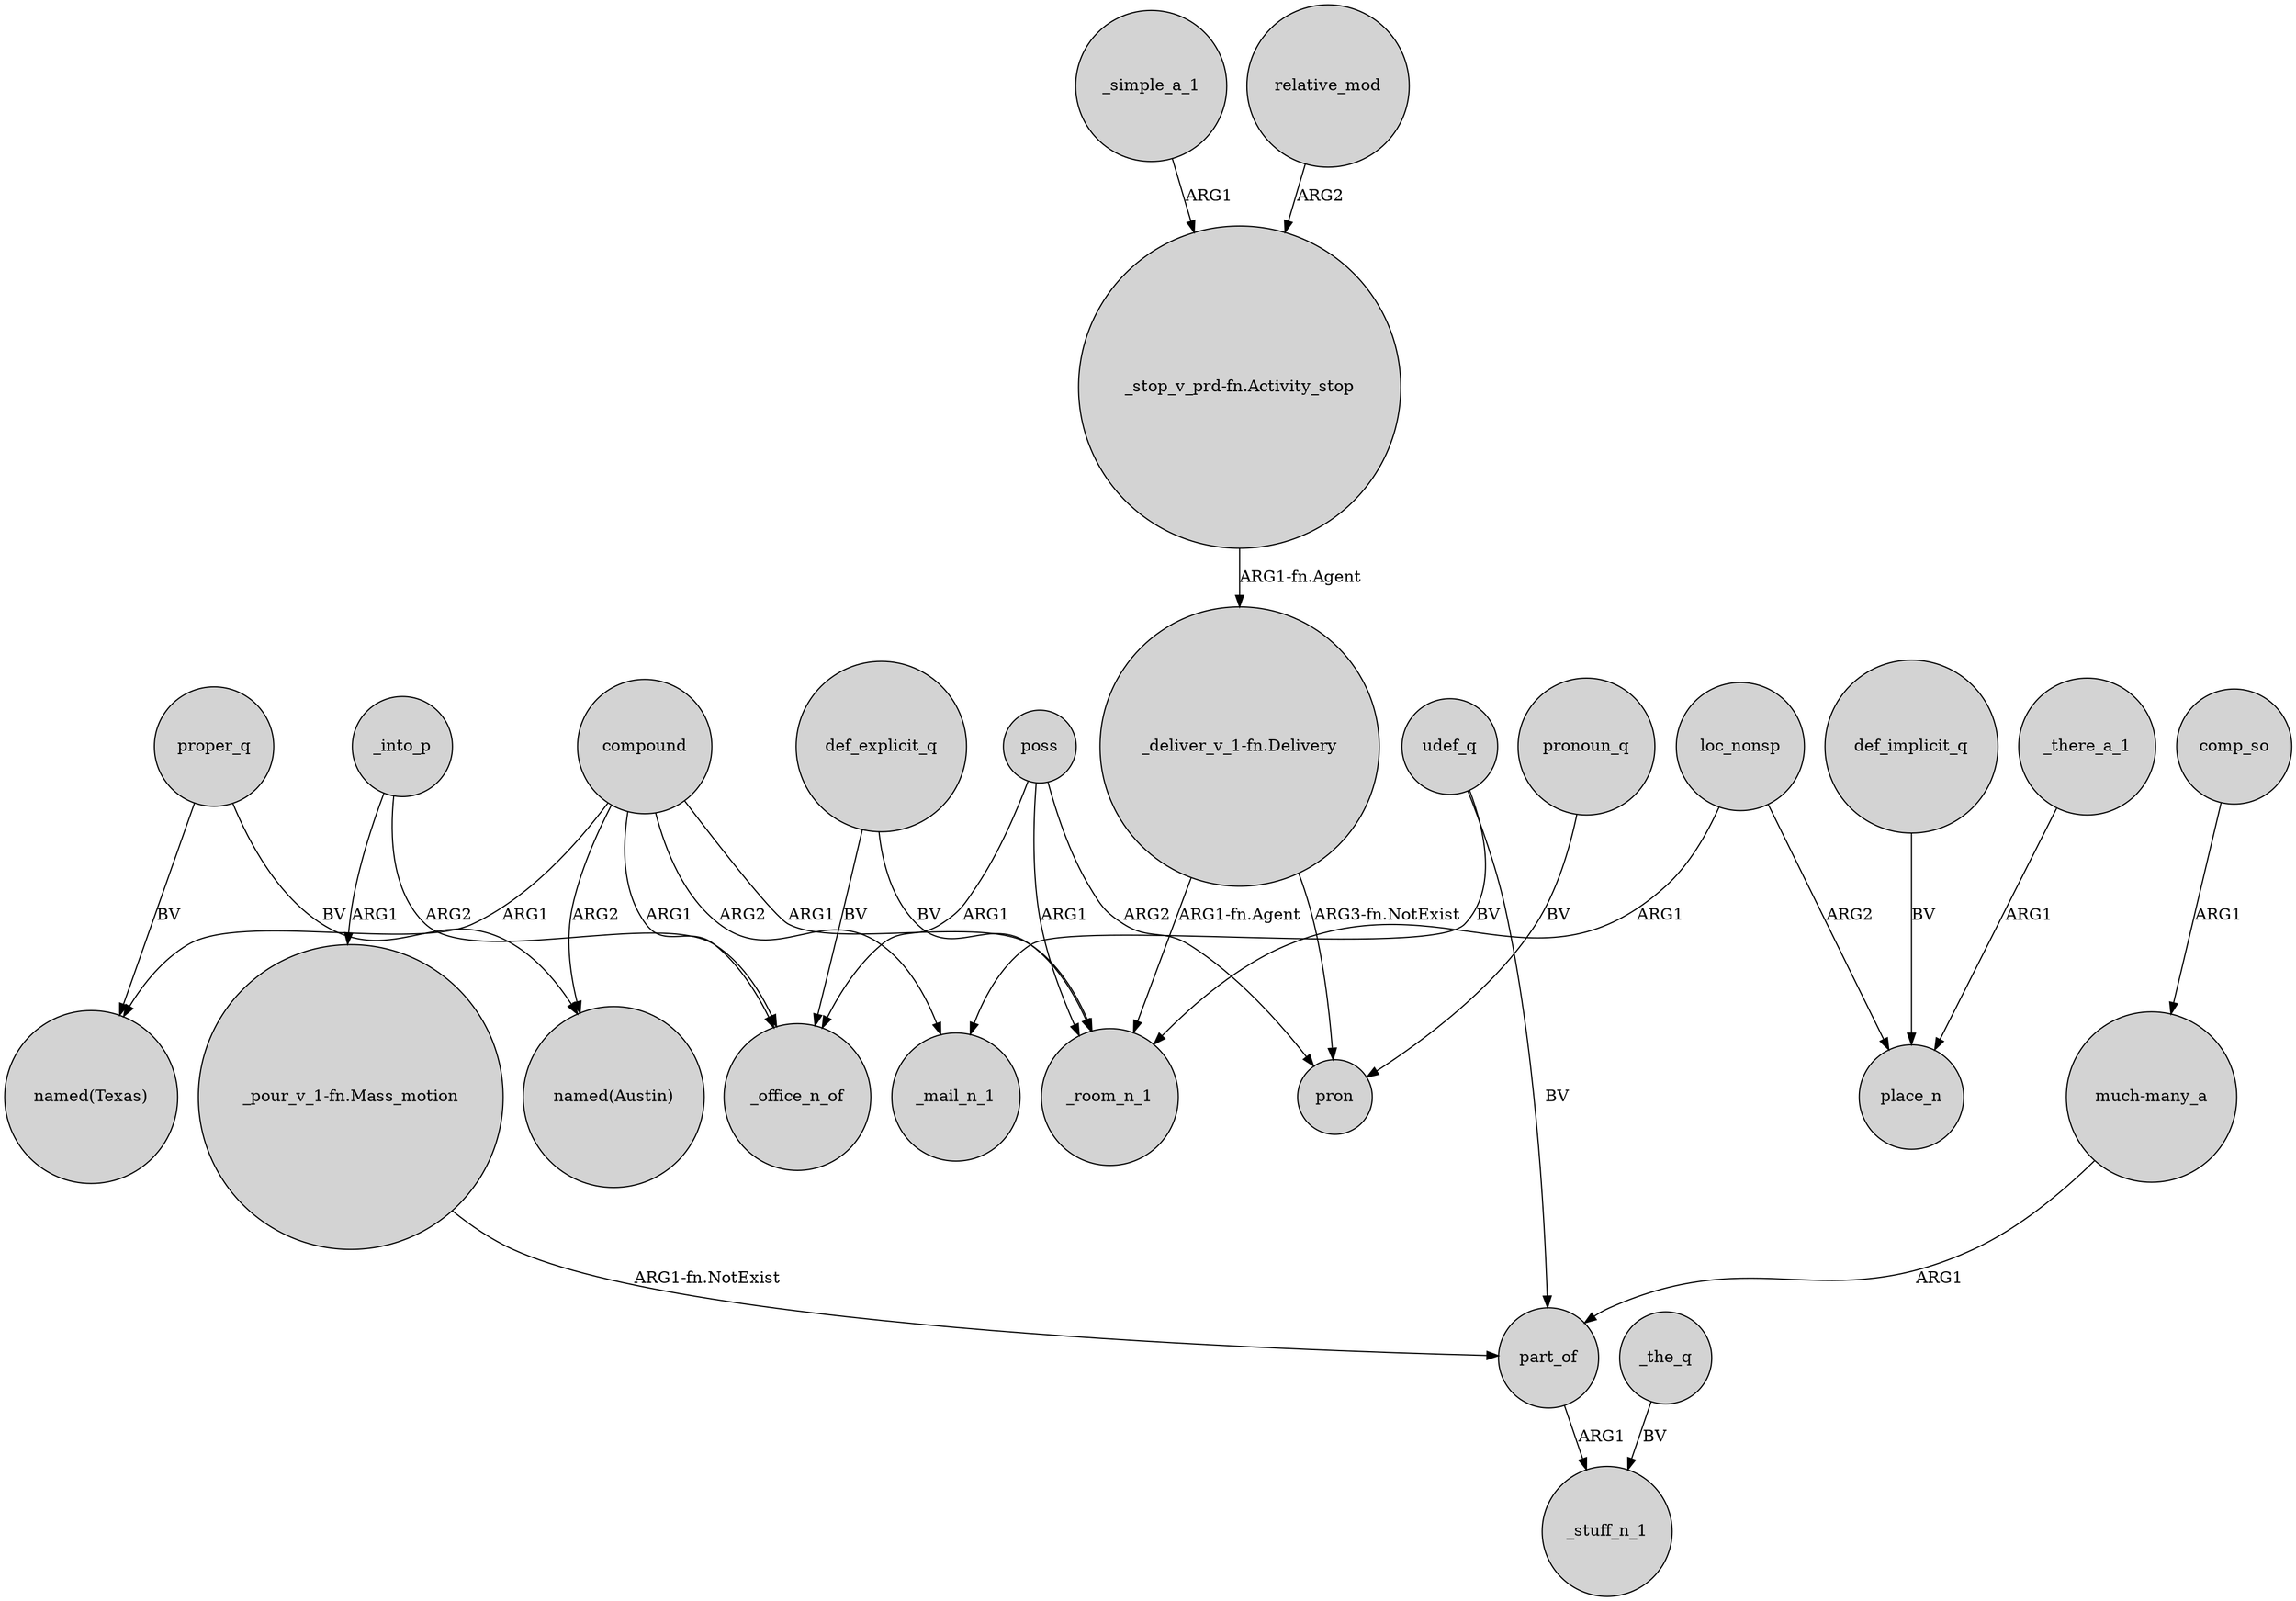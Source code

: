 digraph {
	node [shape=circle style=filled]
	_into_p -> _office_n_of [label=ARG2]
	udef_q -> part_of [label=BV]
	compound -> "named(Texas)" [label=ARG1]
	_simple_a_1 -> "_stop_v_prd-fn.Activity_stop" [label=ARG1]
	poss -> pron [label=ARG2]
	poss -> _room_n_1 [label=ARG1]
	"_pour_v_1-fn.Mass_motion" -> part_of [label="ARG1-fn.NotExist"]
	"much-many_a" -> part_of [label=ARG1]
	def_explicit_q -> _office_n_of [label=BV]
	loc_nonsp -> _room_n_1 [label=ARG1]
	part_of -> _stuff_n_1 [label=ARG1]
	compound -> _office_n_of [label=ARG1]
	_the_q -> _stuff_n_1 [label=BV]
	def_implicit_q -> place_n [label=BV]
	"_stop_v_prd-fn.Activity_stop" -> "_deliver_v_1-fn.Delivery" [label="ARG1-fn.Agent"]
	proper_q -> "named(Texas)" [label=BV]
	pronoun_q -> pron [label=BV]
	compound -> _mail_n_1 [label=ARG2]
	compound -> "named(Austin)" [label=ARG2]
	udef_q -> _mail_n_1 [label=BV]
	def_explicit_q -> _room_n_1 [label=BV]
	"_deliver_v_1-fn.Delivery" -> _room_n_1 [label="ARG1-fn.Agent"]
	poss -> _office_n_of [label=ARG1]
	relative_mod -> "_stop_v_prd-fn.Activity_stop" [label=ARG2]
	compound -> _room_n_1 [label=ARG1]
	proper_q -> "named(Austin)" [label=BV]
	"_deliver_v_1-fn.Delivery" -> pron [label="ARG3-fn.NotExist"]
	loc_nonsp -> place_n [label=ARG2]
	comp_so -> "much-many_a" [label=ARG1]
	_there_a_1 -> place_n [label=ARG1]
	_into_p -> "_pour_v_1-fn.Mass_motion" [label=ARG1]
}
